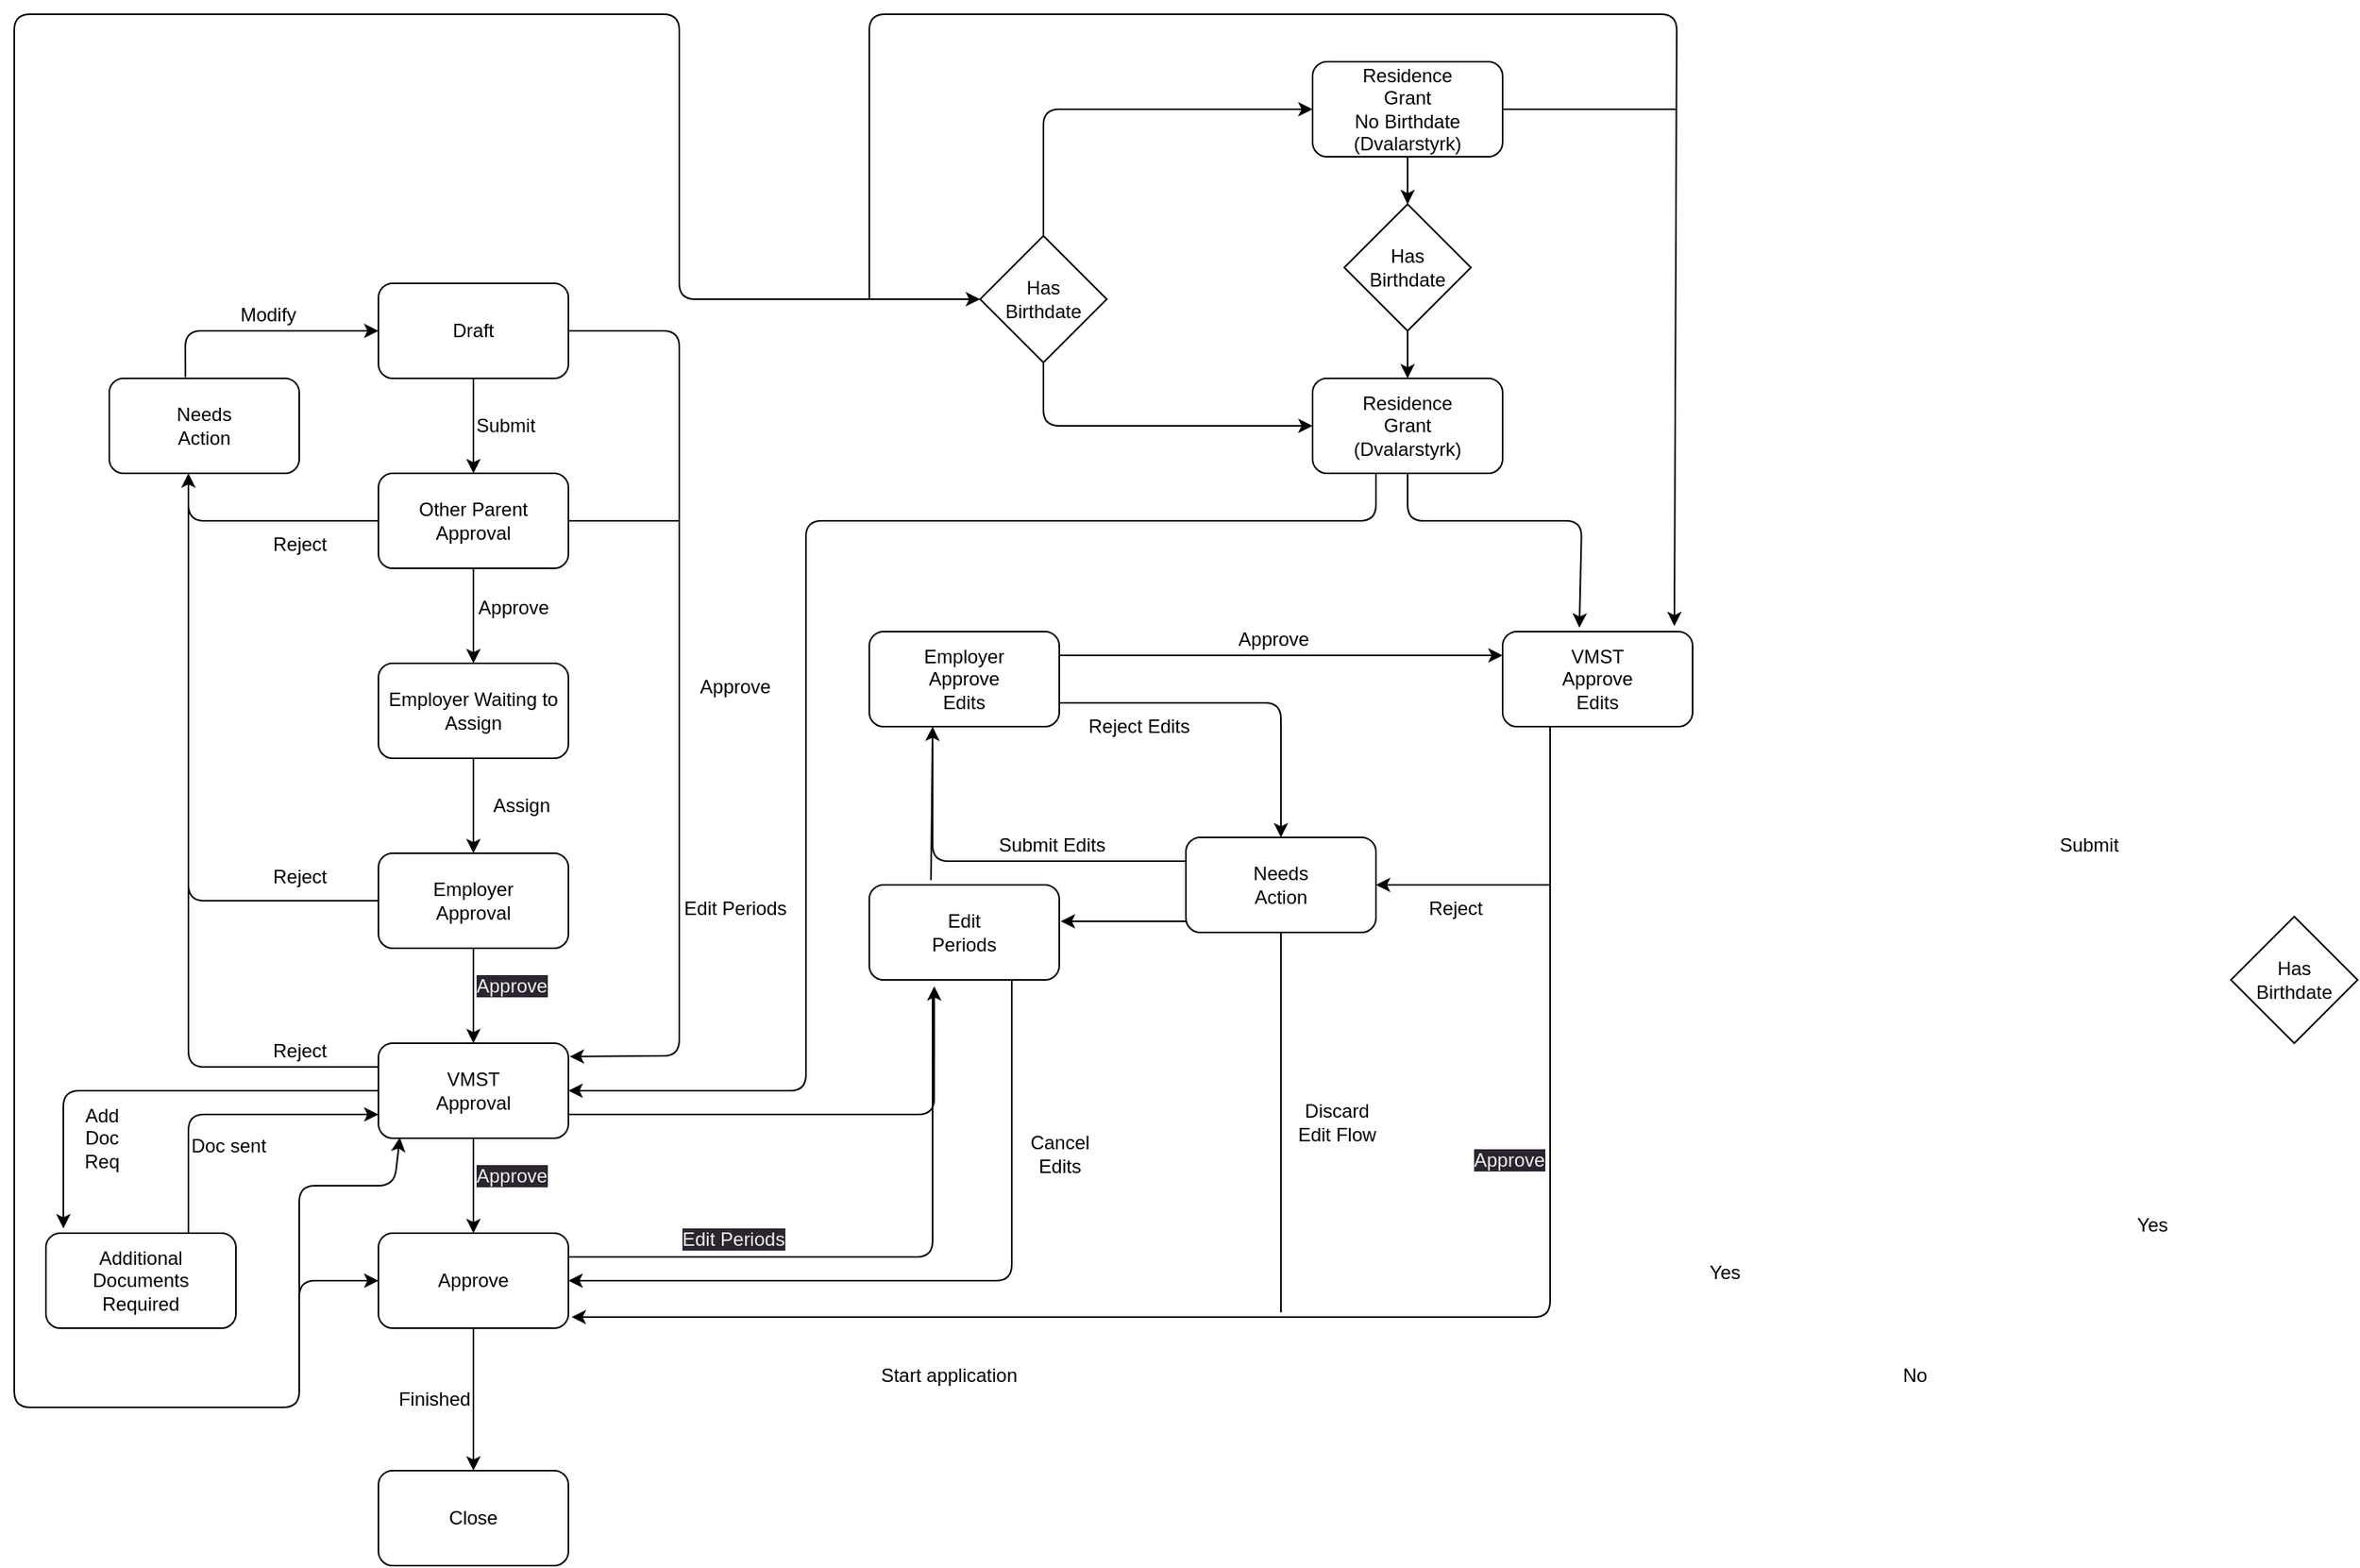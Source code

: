 <mxfile>
    <diagram id="XFyOMNRHPZt_d9PDHA7L" name="Page-1">
        <mxGraphModel dx="574" dy="1418" grid="1" gridSize="10" guides="0" tooltips="1" connect="1" arrows="1" fold="1" page="1" pageScale="1" pageWidth="1169" pageHeight="827" math="0" shadow="0">
            <root>
                <mxCell id="0"/>
                <mxCell id="1" parent="0"/>
                <mxCell id="2" value="Draft" style="rounded=1;whiteSpace=wrap;html=1;" parent="1" vertex="1">
                    <mxGeometry x="250" y="10" width="120" height="60" as="geometry"/>
                </mxCell>
                <mxCell id="3" value="Other Parent&lt;br&gt;Approval" style="rounded=1;whiteSpace=wrap;html=1;" parent="1" vertex="1">
                    <mxGeometry x="250" y="130" width="120" height="60" as="geometry"/>
                </mxCell>
                <mxCell id="4" value="Employer Waiting to Assign" style="rounded=1;whiteSpace=wrap;html=1;" parent="1" vertex="1">
                    <mxGeometry x="250" y="250" width="120" height="60" as="geometry"/>
                </mxCell>
                <mxCell id="5" value="Employer&lt;br&gt;Approval" style="rounded=1;whiteSpace=wrap;html=1;" parent="1" vertex="1">
                    <mxGeometry x="250" y="370" width="120" height="60" as="geometry"/>
                </mxCell>
                <mxCell id="6" value="VMST&lt;br&gt;Approval" style="rounded=1;whiteSpace=wrap;html=1;" parent="1" vertex="1">
                    <mxGeometry x="250" y="490" width="120" height="60" as="geometry"/>
                </mxCell>
                <mxCell id="7" value="Approve" style="rounded=1;whiteSpace=wrap;html=1;" parent="1" vertex="1">
                    <mxGeometry x="250" y="610" width="120" height="60" as="geometry"/>
                </mxCell>
                <mxCell id="8" value="Close" style="rounded=1;whiteSpace=wrap;html=1;" parent="1" vertex="1">
                    <mxGeometry x="250" y="760" width="120" height="60" as="geometry"/>
                </mxCell>
                <mxCell id="9" value="Needs&lt;br&gt;Action" style="rounded=1;whiteSpace=wrap;html=1;" parent="1" vertex="1">
                    <mxGeometry x="80" y="70" width="120" height="60" as="geometry"/>
                </mxCell>
                <mxCell id="10" value="Additional&lt;br&gt;Documents&lt;br&gt;Required" style="rounded=1;whiteSpace=wrap;html=1;" parent="1" vertex="1">
                    <mxGeometry x="40" y="610" width="120" height="60" as="geometry"/>
                </mxCell>
                <mxCell id="11" value="Edit&lt;br&gt;Periods" style="rounded=1;whiteSpace=wrap;html=1;" parent="1" vertex="1">
                    <mxGeometry x="560" y="390" width="120" height="60" as="geometry"/>
                </mxCell>
                <mxCell id="12" value="Employer&lt;br&gt;Approve&lt;br&gt;Edits" style="rounded=1;whiteSpace=wrap;html=1;" parent="1" vertex="1">
                    <mxGeometry x="560" y="230" width="120" height="60" as="geometry"/>
                </mxCell>
                <mxCell id="13" value="VMST&lt;br&gt;Approve&lt;br&gt;Edits" style="rounded=1;whiteSpace=wrap;html=1;" parent="1" vertex="1">
                    <mxGeometry x="960" y="230" width="120" height="60" as="geometry"/>
                </mxCell>
                <mxCell id="14" value="Needs&lt;br&gt;Action" style="rounded=1;whiteSpace=wrap;html=1;" parent="1" vertex="1">
                    <mxGeometry x="760" y="360" width="120" height="60" as="geometry"/>
                </mxCell>
                <mxCell id="15" value="Residence&lt;br&gt;Grant&lt;br&gt;(Dvalarstyrk)" style="rounded=1;whiteSpace=wrap;html=1;" parent="1" vertex="1">
                    <mxGeometry x="840" y="70" width="120" height="60" as="geometry"/>
                </mxCell>
                <mxCell id="18" value="" style="endArrow=classic;html=1;entryX=0.5;entryY=0;entryDx=0;entryDy=0;exitX=0.5;exitY=1;exitDx=0;exitDy=0;" parent="1" source="2" target="3" edge="1">
                    <mxGeometry width="50" height="50" relative="1" as="geometry">
                        <mxPoint x="400" y="570" as="sourcePoint"/>
                        <mxPoint x="450" y="520" as="targetPoint"/>
                    </mxGeometry>
                </mxCell>
                <mxCell id="19" value="" style="endArrow=classic;html=1;entryX=0.5;entryY=0;entryDx=0;entryDy=0;exitX=0.5;exitY=1;exitDx=0;exitDy=0;" parent="1" edge="1">
                    <mxGeometry width="50" height="50" relative="1" as="geometry">
                        <mxPoint x="310" y="190" as="sourcePoint"/>
                        <mxPoint x="310" y="250" as="targetPoint"/>
                    </mxGeometry>
                </mxCell>
                <mxCell id="20" value="" style="endArrow=classic;html=1;entryX=0.5;entryY=0;entryDx=0;entryDy=0;exitX=0.5;exitY=1;exitDx=0;exitDy=0;" parent="1" edge="1">
                    <mxGeometry width="50" height="50" relative="1" as="geometry">
                        <mxPoint x="310" y="310" as="sourcePoint"/>
                        <mxPoint x="310" y="370" as="targetPoint"/>
                    </mxGeometry>
                </mxCell>
                <mxCell id="21" value="" style="endArrow=classic;html=1;entryX=0.5;entryY=0;entryDx=0;entryDy=0;exitX=0.5;exitY=1;exitDx=0;exitDy=0;" parent="1" edge="1">
                    <mxGeometry width="50" height="50" relative="1" as="geometry">
                        <mxPoint x="310" y="430" as="sourcePoint"/>
                        <mxPoint x="310" y="490" as="targetPoint"/>
                    </mxGeometry>
                </mxCell>
                <mxCell id="22" value="" style="endArrow=classic;html=1;entryX=0.5;entryY=0;entryDx=0;entryDy=0;exitX=0.5;exitY=1;exitDx=0;exitDy=0;" parent="1" edge="1">
                    <mxGeometry width="50" height="50" relative="1" as="geometry">
                        <mxPoint x="310" y="550" as="sourcePoint"/>
                        <mxPoint x="310" y="610" as="targetPoint"/>
                    </mxGeometry>
                </mxCell>
                <mxCell id="23" value="" style="endArrow=classic;html=1;entryX=0.5;entryY=0;entryDx=0;entryDy=0;exitX=0.5;exitY=1;exitDx=0;exitDy=0;" parent="1" target="8" edge="1">
                    <mxGeometry width="50" height="50" relative="1" as="geometry">
                        <mxPoint x="310" y="670" as="sourcePoint"/>
                        <mxPoint x="310" y="730" as="targetPoint"/>
                    </mxGeometry>
                </mxCell>
                <mxCell id="24" value="" style="endArrow=classic;html=1;exitX=0;exitY=0.5;exitDx=0;exitDy=0;" parent="1" source="3" edge="1">
                    <mxGeometry width="50" height="50" relative="1" as="geometry">
                        <mxPoint x="130" y="220" as="sourcePoint"/>
                        <mxPoint x="130" y="130" as="targetPoint"/>
                        <Array as="points">
                            <mxPoint x="130" y="160"/>
                        </Array>
                    </mxGeometry>
                </mxCell>
                <mxCell id="26" value="" style="endArrow=none;html=1;exitX=0;exitY=0.5;exitDx=0;exitDy=0;" parent="1" source="5" edge="1">
                    <mxGeometry width="50" height="50" relative="1" as="geometry">
                        <mxPoint x="400" y="570" as="sourcePoint"/>
                        <mxPoint x="130" y="150" as="targetPoint"/>
                        <Array as="points">
                            <mxPoint x="130" y="400"/>
                        </Array>
                    </mxGeometry>
                </mxCell>
                <mxCell id="27" value="" style="endArrow=none;html=1;exitX=0;exitY=0.25;exitDx=0;exitDy=0;" parent="1" source="6" edge="1">
                    <mxGeometry width="50" height="50" relative="1" as="geometry">
                        <mxPoint x="250" y="520" as="sourcePoint"/>
                        <mxPoint x="130" y="270" as="targetPoint"/>
                        <Array as="points">
                            <mxPoint x="130" y="505"/>
                        </Array>
                    </mxGeometry>
                </mxCell>
                <mxCell id="29" value="" style="endArrow=classic;html=1;exitX=1;exitY=0.5;exitDx=0;exitDy=0;entryX=1.007;entryY=0.14;entryDx=0;entryDy=0;entryPerimeter=0;" parent="1" source="2" target="6" edge="1">
                    <mxGeometry width="50" height="50" relative="1" as="geometry">
                        <mxPoint x="440" y="40" as="sourcePoint"/>
                        <mxPoint x="450" y="520" as="targetPoint"/>
                        <Array as="points">
                            <mxPoint x="440" y="40"/>
                            <mxPoint x="440" y="498"/>
                        </Array>
                    </mxGeometry>
                </mxCell>
                <mxCell id="30" value="" style="endArrow=none;html=1;exitX=1;exitY=0.5;exitDx=0;exitDy=0;" parent="1" source="3" edge="1">
                    <mxGeometry width="50" height="50" relative="1" as="geometry">
                        <mxPoint x="400" y="520" as="sourcePoint"/>
                        <mxPoint x="440" y="160" as="targetPoint"/>
                    </mxGeometry>
                </mxCell>
                <mxCell id="31" value="" style="endArrow=classic;html=1;entryX=0.092;entryY=-0.05;entryDx=0;entryDy=0;exitX=0;exitY=0.5;exitDx=0;exitDy=0;entryPerimeter=0;" parent="1" source="6" target="10" edge="1">
                    <mxGeometry width="50" height="50" relative="1" as="geometry">
                        <mxPoint x="400" y="720" as="sourcePoint"/>
                        <mxPoint x="450" y="670" as="targetPoint"/>
                        <Array as="points">
                            <mxPoint x="51" y="520"/>
                        </Array>
                    </mxGeometry>
                </mxCell>
                <mxCell id="32" value="" style="endArrow=classic;html=1;exitX=0.75;exitY=0;exitDx=0;exitDy=0;entryX=0;entryY=0.75;entryDx=0;entryDy=0;" parent="1" source="10" target="6" edge="1">
                    <mxGeometry width="50" height="50" relative="1" as="geometry">
                        <mxPoint x="400" y="720" as="sourcePoint"/>
                        <mxPoint x="220" y="550" as="targetPoint"/>
                        <Array as="points">
                            <mxPoint x="130" y="570"/>
                            <mxPoint x="130" y="535"/>
                        </Array>
                    </mxGeometry>
                </mxCell>
                <mxCell id="33" value="" style="endArrow=classic;html=1;exitX=1;exitY=0.75;exitDx=0;exitDy=0;entryX=0.342;entryY=1.067;entryDx=0;entryDy=0;entryPerimeter=0;" parent="1" source="6" target="11" edge="1">
                    <mxGeometry width="50" height="50" relative="1" as="geometry">
                        <mxPoint x="450" y="680" as="sourcePoint"/>
                        <mxPoint x="600" y="529" as="targetPoint"/>
                        <Array as="points">
                            <mxPoint x="601" y="535"/>
                        </Array>
                    </mxGeometry>
                </mxCell>
                <mxCell id="34" value="" style="endArrow=classic;html=1;exitX=0.325;exitY=-0.05;exitDx=0;exitDy=0;exitPerimeter=0;" parent="1" source="11" edge="1">
                    <mxGeometry width="50" height="50" relative="1" as="geometry">
                        <mxPoint x="560" y="350" as="sourcePoint"/>
                        <mxPoint x="600" y="290" as="targetPoint"/>
                    </mxGeometry>
                </mxCell>
                <mxCell id="36" value="" style="endArrow=none;html=1;exitX=1;exitY=0.25;exitDx=0;exitDy=0;" parent="1" source="7" edge="1">
                    <mxGeometry width="50" height="50" relative="1" as="geometry">
                        <mxPoint x="450" y="680" as="sourcePoint"/>
                        <mxPoint x="600" y="460" as="targetPoint"/>
                        <Array as="points">
                            <mxPoint x="600" y="625"/>
                        </Array>
                    </mxGeometry>
                </mxCell>
                <mxCell id="37" value="" style="endArrow=classic;html=1;entryX=1;entryY=0.5;entryDx=0;entryDy=0;exitX=0.75;exitY=1;exitDx=0;exitDy=0;" parent="1" source="11" target="7" edge="1">
                    <mxGeometry width="50" height="50" relative="1" as="geometry">
                        <mxPoint x="660" y="640" as="sourcePoint"/>
                        <mxPoint x="500" y="630" as="targetPoint"/>
                        <Array as="points">
                            <mxPoint x="650" y="640"/>
                        </Array>
                    </mxGeometry>
                </mxCell>
                <mxCell id="38" value="" style="endArrow=classic;html=1;exitX=1;exitY=0.25;exitDx=0;exitDy=0;entryX=0;entryY=0.25;entryDx=0;entryDy=0;" parent="1" source="12" target="13" edge="1">
                    <mxGeometry width="50" height="50" relative="1" as="geometry">
                        <mxPoint x="540" y="680" as="sourcePoint"/>
                        <mxPoint x="950" y="260" as="targetPoint"/>
                    </mxGeometry>
                </mxCell>
                <mxCell id="39" value="" style="endArrow=classic;html=1;exitX=1;exitY=0.75;exitDx=0;exitDy=0;entryX=0.5;entryY=0;entryDx=0;entryDy=0;" parent="1" source="12" target="14" edge="1">
                    <mxGeometry width="50" height="50" relative="1" as="geometry">
                        <mxPoint x="690" y="255" as="sourcePoint"/>
                        <mxPoint x="970" y="255" as="targetPoint"/>
                        <Array as="points">
                            <mxPoint x="820" y="275"/>
                        </Array>
                    </mxGeometry>
                </mxCell>
                <mxCell id="41" value="" style="endArrow=none;html=1;entryX=0;entryY=0.25;entryDx=0;entryDy=0;" parent="1" target="14" edge="1">
                    <mxGeometry width="50" height="50" relative="1" as="geometry">
                        <mxPoint x="600" y="300" as="sourcePoint"/>
                        <mxPoint x="750" y="360" as="targetPoint"/>
                        <Array as="points">
                            <mxPoint x="600" y="375"/>
                        </Array>
                    </mxGeometry>
                </mxCell>
                <mxCell id="42" value="" style="endArrow=classic;html=1;entryX=1.008;entryY=0.383;entryDx=0;entryDy=0;entryPerimeter=0;" parent="1" target="11" edge="1">
                    <mxGeometry width="50" height="50" relative="1" as="geometry">
                        <mxPoint x="760" y="413" as="sourcePoint"/>
                        <mxPoint x="590" y="630" as="targetPoint"/>
                    </mxGeometry>
                </mxCell>
                <mxCell id="43" value="" style="endArrow=classic;html=1;entryX=1.017;entryY=0.883;entryDx=0;entryDy=0;entryPerimeter=0;exitX=0.25;exitY=1;exitDx=0;exitDy=0;" parent="1" source="13" target="7" edge="1">
                    <mxGeometry width="50" height="50" relative="1" as="geometry">
                        <mxPoint x="970" y="310" as="sourcePoint"/>
                        <mxPoint x="650" y="630" as="targetPoint"/>
                        <Array as="points">
                            <mxPoint x="990" y="663"/>
                        </Array>
                    </mxGeometry>
                </mxCell>
                <mxCell id="44" value="" style="endArrow=classic;html=1;entryX=1;entryY=0.5;entryDx=0;entryDy=0;" parent="1" target="14" edge="1">
                    <mxGeometry width="50" height="50" relative="1" as="geometry">
                        <mxPoint x="990" y="390" as="sourcePoint"/>
                        <mxPoint x="650" y="630" as="targetPoint"/>
                    </mxGeometry>
                </mxCell>
                <mxCell id="53" value="" style="endArrow=classic;html=1;entryX=0;entryY=0.5;entryDx=0;entryDy=0;exitX=0.401;exitY=-0.012;exitDx=0;exitDy=0;exitPerimeter=0;" parent="1" source="9" target="2" edge="1">
                    <mxGeometry width="50" height="50" relative="1" as="geometry">
                        <mxPoint x="140" y="40" as="sourcePoint"/>
                        <mxPoint x="480" y="740" as="targetPoint"/>
                        <Array as="points">
                            <mxPoint x="128" y="40"/>
                        </Array>
                    </mxGeometry>
                </mxCell>
                <mxCell id="55" value="Reject" style="text;html=1;align=center;verticalAlign=middle;resizable=0;points=[];autosize=1;strokeColor=none;fillColor=none;" parent="1" vertex="1">
                    <mxGeometry x="170" y="160" width="60" height="30" as="geometry"/>
                </mxCell>
                <mxCell id="56" value="Reject" style="text;html=1;align=center;verticalAlign=middle;resizable=0;points=[];autosize=1;strokeColor=none;fillColor=none;" parent="1" vertex="1">
                    <mxGeometry x="170" y="370" width="60" height="30" as="geometry"/>
                </mxCell>
                <mxCell id="57" value="Reject" style="text;html=1;align=center;verticalAlign=middle;resizable=0;points=[];autosize=1;strokeColor=none;fillColor=none;" parent="1" vertex="1">
                    <mxGeometry x="170" y="480" width="60" height="30" as="geometry"/>
                </mxCell>
                <mxCell id="59" value="Reject" style="text;html=1;align=center;verticalAlign=middle;resizable=0;points=[];autosize=1;strokeColor=none;fillColor=none;" parent="1" vertex="1">
                    <mxGeometry x="900" y="390" width="60" height="30" as="geometry"/>
                </mxCell>
                <mxCell id="60" value="Approve" style="text;html=1;align=center;verticalAlign=middle;resizable=0;points=[];autosize=1;strokeColor=none;fillColor=none;" parent="1" vertex="1">
                    <mxGeometry x="780" y="220" width="70" height="30" as="geometry"/>
                </mxCell>
                <mxCell id="62" value="Approve" style="text;html=1;align=center;verticalAlign=middle;resizable=0;points=[];autosize=1;strokeColor=none;fillColor=none;" parent="1" vertex="1">
                    <mxGeometry x="300" y="200" width="70" height="30" as="geometry"/>
                </mxCell>
                <mxCell id="63" value="Submit" style="text;html=1;align=center;verticalAlign=middle;resizable=0;points=[];autosize=1;strokeColor=none;fillColor=none;" parent="1" vertex="1">
                    <mxGeometry x="300" y="85" width="60" height="30" as="geometry"/>
                </mxCell>
                <mxCell id="64" value="&lt;meta charset=&quot;utf-8&quot;&gt;&lt;span style=&quot;color: rgb(240, 240, 240); font-family: Helvetica; font-size: 12px; font-style: normal; font-variant-ligatures: normal; font-variant-caps: normal; font-weight: 400; letter-spacing: normal; orphans: 2; text-align: center; text-indent: 0px; text-transform: none; widows: 2; word-spacing: 0px; -webkit-text-stroke-width: 0px; background-color: rgb(42, 37, 47); text-decoration-thickness: initial; text-decoration-style: initial; text-decoration-color: initial; float: none; display: inline !important;&quot;&gt;Approve&lt;/span&gt;" style="text;whiteSpace=wrap;html=1;" parent="1" vertex="1">
                    <mxGeometry x="310" y="440" width="80" height="30" as="geometry"/>
                </mxCell>
                <mxCell id="65" value="&lt;meta charset=&quot;utf-8&quot;&gt;&lt;span style=&quot;color: rgb(240, 240, 240); font-family: Helvetica; font-size: 12px; font-style: normal; font-variant-ligatures: normal; font-variant-caps: normal; font-weight: 400; letter-spacing: normal; orphans: 2; text-align: center; text-indent: 0px; text-transform: none; widows: 2; word-spacing: 0px; -webkit-text-stroke-width: 0px; background-color: rgb(42, 37, 47); text-decoration-thickness: initial; text-decoration-style: initial; text-decoration-color: initial; float: none; display: inline !important;&quot;&gt;Approve&lt;/span&gt;" style="text;whiteSpace=wrap;html=1;" parent="1" vertex="1">
                    <mxGeometry x="940" y="550" width="50" height="30" as="geometry"/>
                </mxCell>
                <mxCell id="66" value="&lt;meta charset=&quot;utf-8&quot;&gt;&lt;span style=&quot;color: rgb(240, 240, 240); font-family: Helvetica; font-size: 12px; font-style: normal; font-variant-ligatures: normal; font-variant-caps: normal; font-weight: 400; letter-spacing: normal; orphans: 2; text-align: center; text-indent: 0px; text-transform: none; widows: 2; word-spacing: 0px; -webkit-text-stroke-width: 0px; background-color: rgb(42, 37, 47); text-decoration-thickness: initial; text-decoration-style: initial; text-decoration-color: initial; float: none; display: inline !important;&quot;&gt;Approve&lt;/span&gt;" style="text;whiteSpace=wrap;html=1;" parent="1" vertex="1">
                    <mxGeometry x="310" y="560" width="50" height="30" as="geometry"/>
                </mxCell>
                <mxCell id="67" value="Finished" style="text;html=1;align=center;verticalAlign=middle;resizable=0;points=[];autosize=1;strokeColor=none;fillColor=none;" parent="1" vertex="1">
                    <mxGeometry x="250" y="700" width="70" height="30" as="geometry"/>
                </mxCell>
                <mxCell id="68" value="Edit Periods" style="text;html=1;align=center;verticalAlign=middle;resizable=0;points=[];autosize=1;strokeColor=none;fillColor=none;" parent="1" vertex="1">
                    <mxGeometry x="430" y="390" width="90" height="30" as="geometry"/>
                </mxCell>
                <mxCell id="72" value="&lt;meta charset=&quot;utf-8&quot;&gt;&lt;span style=&quot;color: rgb(240, 240, 240); font-family: Helvetica; font-size: 12px; font-style: normal; font-variant-ligatures: normal; font-variant-caps: normal; font-weight: 400; letter-spacing: normal; orphans: 2; text-align: center; text-indent: 0px; text-transform: none; widows: 2; word-spacing: 0px; -webkit-text-stroke-width: 0px; background-color: rgb(42, 37, 47); text-decoration-thickness: initial; text-decoration-style: initial; text-decoration-color: initial; float: none; display: inline !important;&quot;&gt;Edit Periods&lt;/span&gt;" style="text;whiteSpace=wrap;html=1;" parent="1" vertex="1">
                    <mxGeometry x="440" y="600" width="100" height="40" as="geometry"/>
                </mxCell>
                <mxCell id="73" value="" style="endArrow=none;html=1;entryX=0.5;entryY=1;entryDx=0;entryDy=0;" parent="1" target="14" edge="1">
                    <mxGeometry width="50" height="50" relative="1" as="geometry">
                        <mxPoint x="820" y="660" as="sourcePoint"/>
                        <mxPoint x="610" y="580" as="targetPoint"/>
                    </mxGeometry>
                </mxCell>
                <mxCell id="74" value="Discard&lt;br&gt;Edit Flow" style="text;html=1;align=center;verticalAlign=middle;resizable=0;points=[];autosize=1;strokeColor=none;fillColor=none;" parent="1" vertex="1">
                    <mxGeometry x="820" y="520" width="70" height="40" as="geometry"/>
                </mxCell>
                <mxCell id="75" value="Cancel&lt;br&gt;Edits" style="text;html=1;align=center;verticalAlign=middle;resizable=0;points=[];autosize=1;strokeColor=none;fillColor=none;" parent="1" vertex="1">
                    <mxGeometry x="650" y="540" width="60" height="40" as="geometry"/>
                </mxCell>
                <mxCell id="76" value="Reject Edits" style="text;html=1;align=center;verticalAlign=middle;resizable=0;points=[];autosize=1;strokeColor=none;fillColor=none;" parent="1" vertex="1">
                    <mxGeometry x="685" y="275" width="90" height="30" as="geometry"/>
                </mxCell>
                <mxCell id="77" value="Submit Edits" style="text;html=1;align=center;verticalAlign=middle;resizable=0;points=[];autosize=1;strokeColor=none;fillColor=none;" parent="1" vertex="1">
                    <mxGeometry x="630" y="350" width="90" height="30" as="geometry"/>
                </mxCell>
                <mxCell id="78" value="Assign" style="text;html=1;align=center;verticalAlign=middle;resizable=0;points=[];autosize=1;strokeColor=none;fillColor=none;" parent="1" vertex="1">
                    <mxGeometry x="310" y="325" width="60" height="30" as="geometry"/>
                </mxCell>
                <mxCell id="79" value="Modify" style="text;html=1;align=center;verticalAlign=middle;resizable=0;points=[];autosize=1;strokeColor=none;fillColor=none;" parent="1" vertex="1">
                    <mxGeometry x="150" y="15" width="60" height="30" as="geometry"/>
                </mxCell>
                <mxCell id="80" value="Approve" style="text;html=1;align=center;verticalAlign=middle;resizable=0;points=[];autosize=1;strokeColor=none;fillColor=none;" parent="1" vertex="1">
                    <mxGeometry x="440" y="250" width="70" height="30" as="geometry"/>
                </mxCell>
                <mxCell id="81" value="Add&lt;br&gt;Doc&lt;br&gt;Req" style="text;html=1;align=center;verticalAlign=middle;resizable=0;points=[];autosize=1;strokeColor=none;fillColor=none;" parent="1" vertex="1">
                    <mxGeometry x="50" y="520" width="50" height="60" as="geometry"/>
                </mxCell>
                <mxCell id="82" value="Doc sent" style="text;html=1;align=center;verticalAlign=middle;resizable=0;points=[];autosize=1;strokeColor=none;fillColor=none;" parent="1" vertex="1">
                    <mxGeometry x="120" y="540" width="70" height="30" as="geometry"/>
                </mxCell>
                <mxCell id="84" value="Submit" style="text;html=1;align=center;verticalAlign=middle;resizable=0;points=[];autosize=1;strokeColor=none;fillColor=none;" parent="1" vertex="1">
                    <mxGeometry x="1300" y="350" width="60" height="30" as="geometry"/>
                </mxCell>
                <mxCell id="85" value="Start application" style="text;html=1;align=center;verticalAlign=middle;resizable=0;points=[];autosize=1;strokeColor=none;fillColor=none;" parent="1" vertex="1">
                    <mxGeometry x="555" y="685" width="110" height="30" as="geometry"/>
                </mxCell>
                <mxCell id="90" value="Has&lt;br&gt;Birthdate" style="rhombus;whiteSpace=wrap;html=1;" vertex="1" parent="1">
                    <mxGeometry x="630" y="-20" width="80" height="80" as="geometry"/>
                </mxCell>
                <mxCell id="92" value="Yes" style="text;html=1;align=center;verticalAlign=middle;resizable=0;points=[];autosize=1;strokeColor=none;fillColor=none;" vertex="1" parent="1">
                    <mxGeometry x="1080" y="620" width="40" height="30" as="geometry"/>
                </mxCell>
                <mxCell id="93" value="Residence&lt;br&gt;Grant&lt;br&gt;No Birthdate&lt;br&gt;(Dvalarstyrk)" style="rounded=1;whiteSpace=wrap;html=1;" vertex="1" parent="1">
                    <mxGeometry x="840" y="-130" width="120" height="60" as="geometry"/>
                </mxCell>
                <mxCell id="100" value="No" style="text;html=1;align=center;verticalAlign=middle;resizable=0;points=[];autosize=1;strokeColor=none;fillColor=none;" vertex="1" parent="1">
                    <mxGeometry x="1200" y="685" width="40" height="30" as="geometry"/>
                </mxCell>
                <mxCell id="101" value="Has&lt;br&gt;Birthdate" style="rhombus;whiteSpace=wrap;html=1;" vertex="1" parent="1">
                    <mxGeometry x="1420" y="410" width="80" height="80" as="geometry"/>
                </mxCell>
                <mxCell id="104" value="Yes" style="text;html=1;align=center;verticalAlign=middle;resizable=0;points=[];autosize=1;strokeColor=none;fillColor=none;" vertex="1" parent="1">
                    <mxGeometry x="1350" y="590" width="40" height="30" as="geometry"/>
                </mxCell>
                <mxCell id="114" value="" style="endArrow=classic;html=1;exitX=0.5;exitY=0;exitDx=0;exitDy=0;entryX=0;entryY=0.5;entryDx=0;entryDy=0;" edge="1" parent="1" source="90" target="93">
                    <mxGeometry width="50" height="50" relative="1" as="geometry">
                        <mxPoint x="740" y="210" as="sourcePoint"/>
                        <mxPoint x="760" y="-90" as="targetPoint"/>
                        <Array as="points">
                            <mxPoint x="670" y="-100"/>
                        </Array>
                    </mxGeometry>
                </mxCell>
                <mxCell id="120" value="" style="endArrow=classic;html=1;exitX=0.5;exitY=1;exitDx=0;exitDy=0;entryX=0;entryY=0.5;entryDx=0;entryDy=0;" edge="1" parent="1" source="90" target="15">
                    <mxGeometry width="50" height="50" relative="1" as="geometry">
                        <mxPoint x="830" y="190" as="sourcePoint"/>
                        <mxPoint x="880" y="140" as="targetPoint"/>
                        <Array as="points">
                            <mxPoint x="670" y="100"/>
                        </Array>
                    </mxGeometry>
                </mxCell>
                <mxCell id="122" value="" style="endArrow=classic;html=1;exitX=0.5;exitY=1;exitDx=0;exitDy=0;entryX=0.404;entryY=-0.042;entryDx=0;entryDy=0;entryPerimeter=0;" edge="1" parent="1" source="15" target="13">
                    <mxGeometry width="50" height="50" relative="1" as="geometry">
                        <mxPoint x="830" y="230" as="sourcePoint"/>
                        <mxPoint x="880" y="180" as="targetPoint"/>
                        <Array as="points">
                            <mxPoint x="900" y="160"/>
                            <mxPoint x="1010" y="160"/>
                        </Array>
                    </mxGeometry>
                </mxCell>
                <mxCell id="123" value="" style="endArrow=classic;html=1;entryX=1;entryY=0.5;entryDx=0;entryDy=0;" edge="1" parent="1" target="6">
                    <mxGeometry width="50" height="50" relative="1" as="geometry">
                        <mxPoint x="880" y="130" as="sourcePoint"/>
                        <mxPoint x="510" y="330" as="targetPoint"/>
                        <Array as="points">
                            <mxPoint x="880" y="160"/>
                            <mxPoint x="520" y="160"/>
                            <mxPoint x="520" y="520"/>
                        </Array>
                    </mxGeometry>
                </mxCell>
                <mxCell id="126" value="Has&lt;br&gt;Birthdate" style="rhombus;whiteSpace=wrap;html=1;" vertex="1" parent="1">
                    <mxGeometry x="860" y="-40" width="80" height="80" as="geometry"/>
                </mxCell>
                <mxCell id="127" value="" style="endArrow=classic;html=1;exitX=0.5;exitY=1;exitDx=0;exitDy=0;entryX=0.5;entryY=0;entryDx=0;entryDy=0;" edge="1" parent="1" source="93" target="126">
                    <mxGeometry width="50" height="50" relative="1" as="geometry">
                        <mxPoint x="760" y="150" as="sourcePoint"/>
                        <mxPoint x="810" y="100" as="targetPoint"/>
                    </mxGeometry>
                </mxCell>
                <mxCell id="128" value="" style="endArrow=classic;html=1;exitX=0.5;exitY=1;exitDx=0;exitDy=0;" edge="1" parent="1" source="126">
                    <mxGeometry width="50" height="50" relative="1" as="geometry">
                        <mxPoint x="860" y="150" as="sourcePoint"/>
                        <mxPoint x="900" y="70" as="targetPoint"/>
                    </mxGeometry>
                </mxCell>
                <mxCell id="129" value="" style="endArrow=classic;html=1;entryX=0.113;entryY=0.992;entryDx=0;entryDy=0;entryPerimeter=0;" edge="1" parent="1" target="6">
                    <mxGeometry width="50" height="50" relative="1" as="geometry">
                        <mxPoint x="200" y="670" as="sourcePoint"/>
                        <mxPoint x="310" y="770" as="targetPoint"/>
                        <Array as="points">
                            <mxPoint x="200" y="610"/>
                            <mxPoint x="200" y="580"/>
                            <mxPoint x="260" y="580"/>
                        </Array>
                    </mxGeometry>
                </mxCell>
                <mxCell id="130" value="" style="endArrow=classic;startArrow=classic;html=1;entryX=0;entryY=0.5;entryDx=0;entryDy=0;exitX=0;exitY=0.5;exitDx=0;exitDy=0;" edge="1" parent="1" source="90" target="7">
                    <mxGeometry width="50" height="50" relative="1" as="geometry">
                        <mxPoint x="540" y="250" as="sourcePoint"/>
                        <mxPoint x="310" y="740" as="targetPoint"/>
                        <Array as="points">
                            <mxPoint x="440" y="20"/>
                            <mxPoint x="440" y="-160"/>
                            <mxPoint x="20" y="-160"/>
                            <mxPoint x="20" y="60"/>
                            <mxPoint x="20" y="170"/>
                            <mxPoint x="20" y="720"/>
                            <mxPoint x="200" y="720"/>
                            <mxPoint x="200" y="640"/>
                        </Array>
                    </mxGeometry>
                </mxCell>
                <mxCell id="132" value="" style="endArrow=classic;html=1;entryX=0.904;entryY=-0.058;entryDx=0;entryDy=0;entryPerimeter=0;" edge="1" parent="1" target="13">
                    <mxGeometry width="50" height="50" relative="1" as="geometry">
                        <mxPoint x="560" y="20" as="sourcePoint"/>
                        <mxPoint x="840" y="90" as="targetPoint"/>
                        <Array as="points">
                            <mxPoint x="560" y="-160"/>
                            <mxPoint x="1070" y="-160"/>
                        </Array>
                    </mxGeometry>
                </mxCell>
                <mxCell id="134" value="" style="endArrow=none;html=1;exitX=1;exitY=0.5;exitDx=0;exitDy=0;" edge="1" parent="1" source="93">
                    <mxGeometry width="50" height="50" relative="1" as="geometry">
                        <mxPoint x="790" y="140" as="sourcePoint"/>
                        <mxPoint x="1070" y="-100" as="targetPoint"/>
                    </mxGeometry>
                </mxCell>
            </root>
        </mxGraphModel>
    </diagram>
</mxfile>